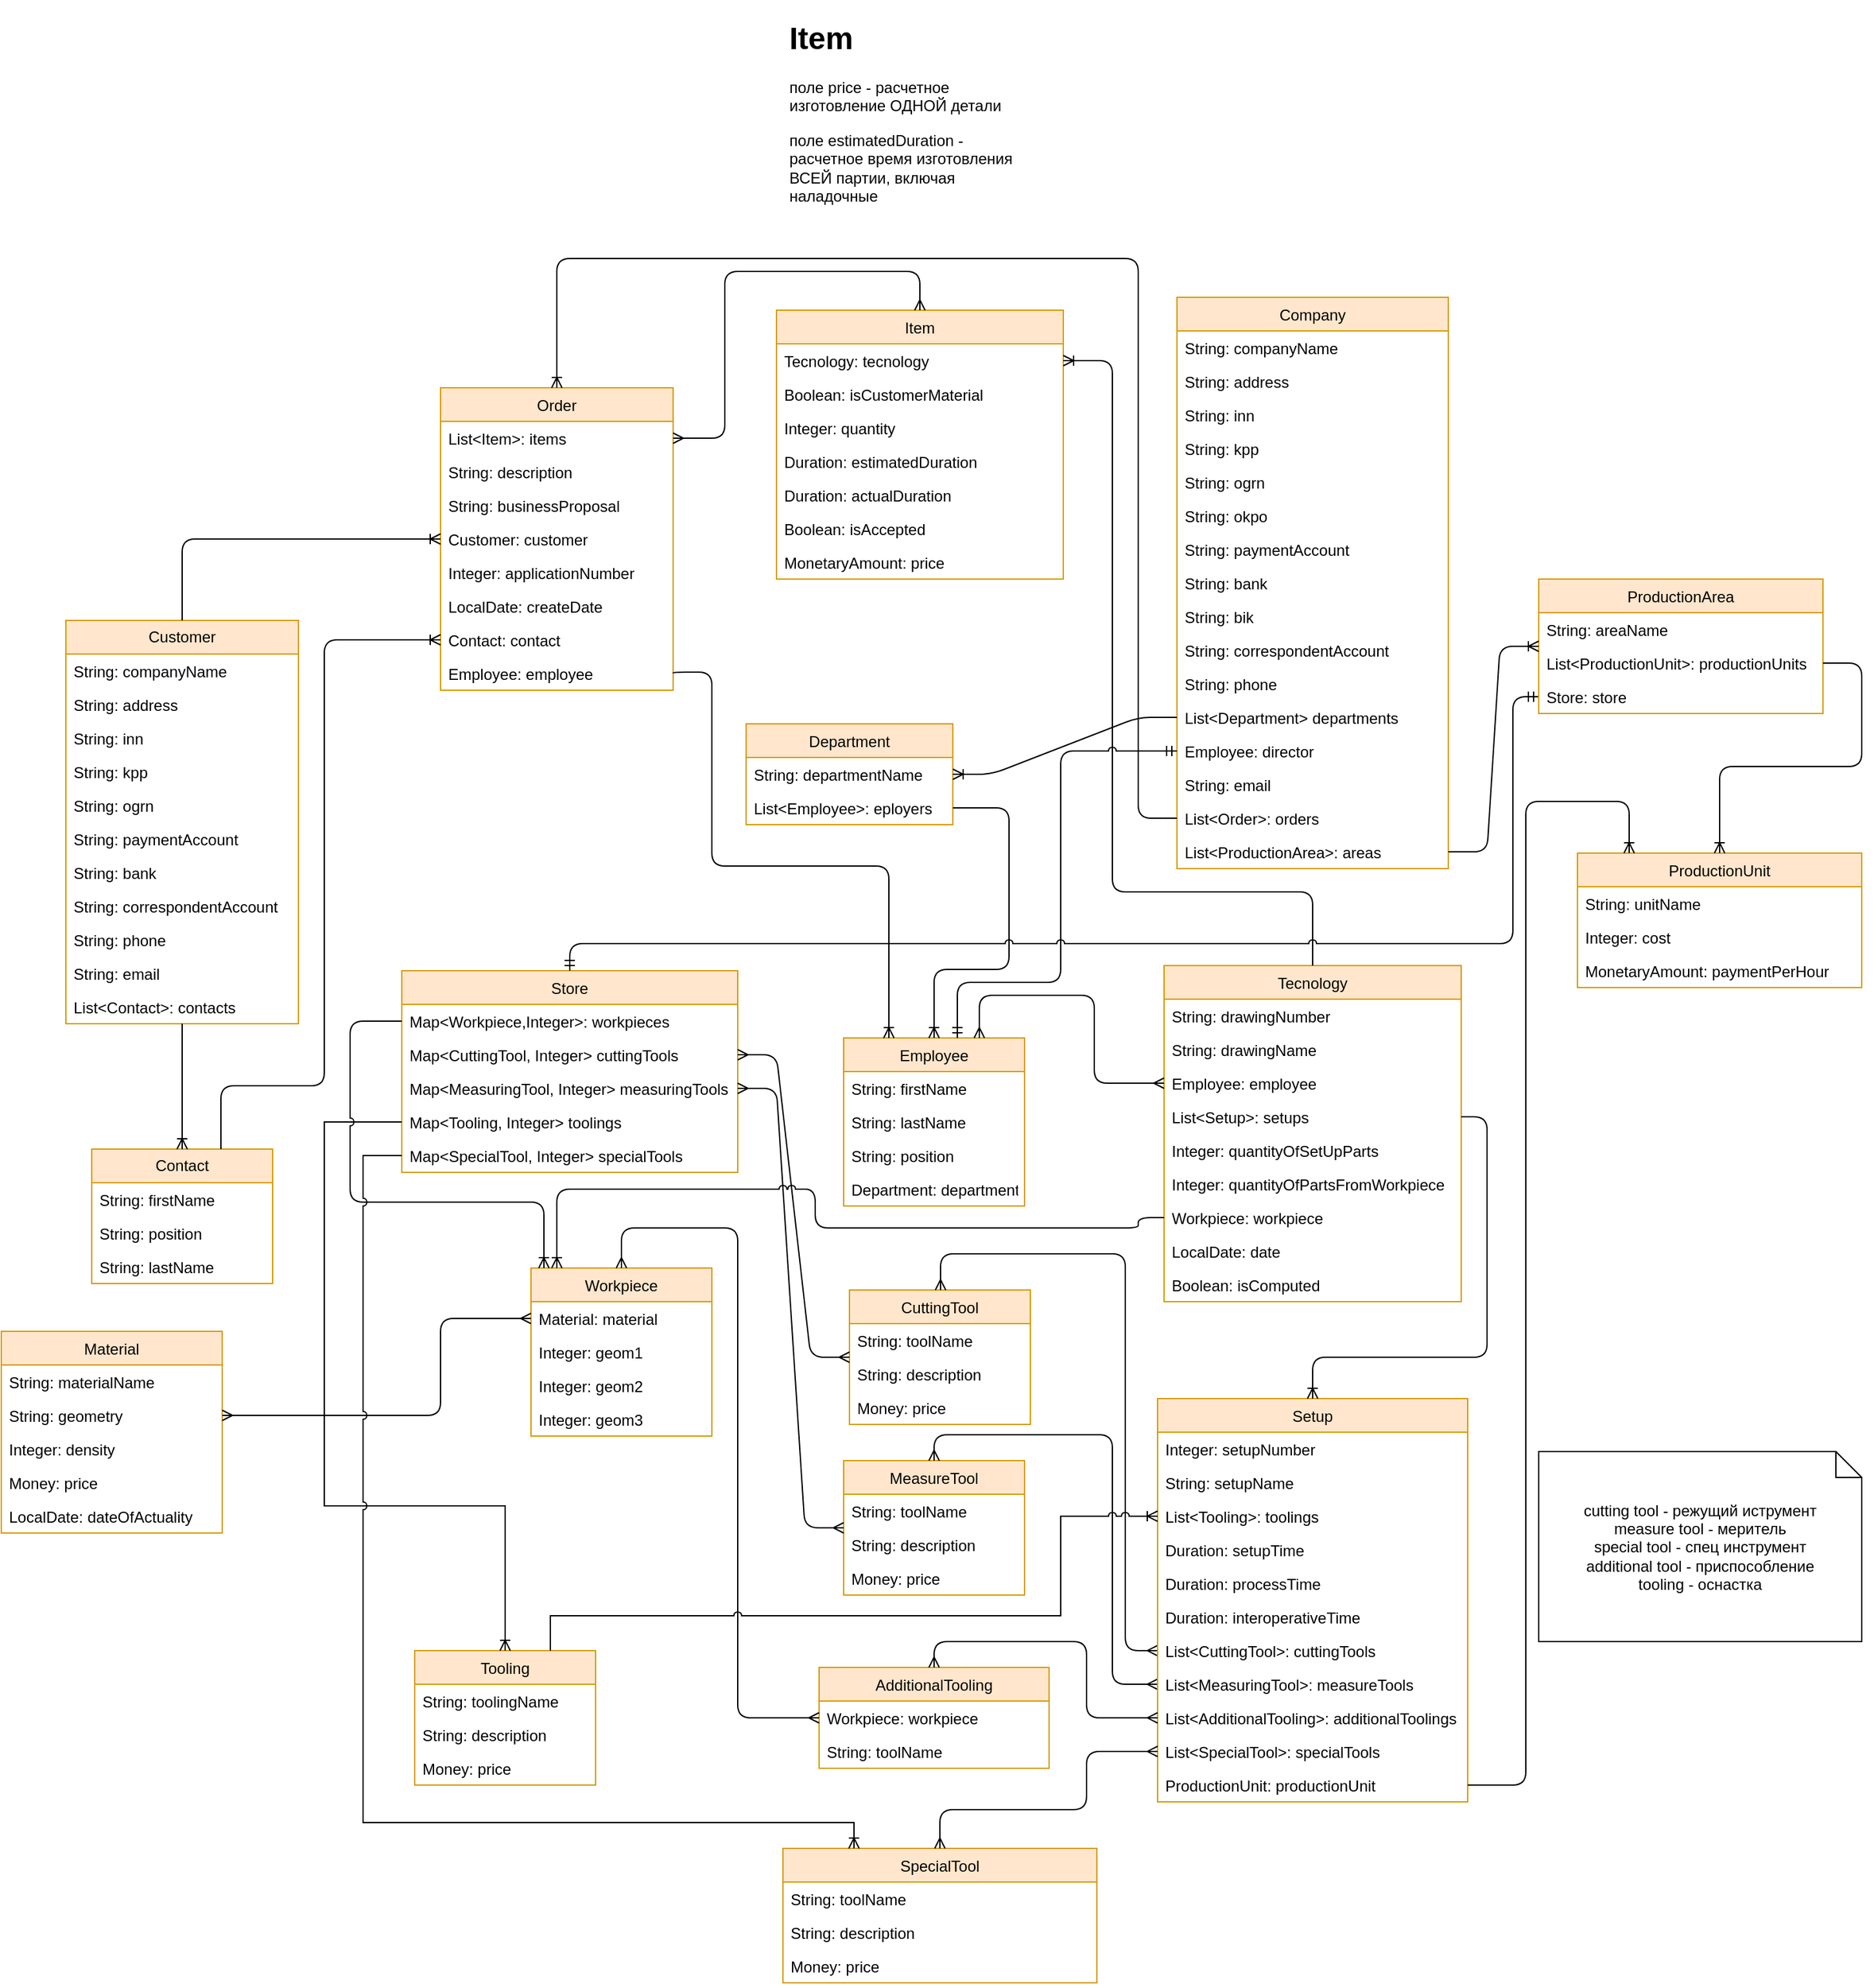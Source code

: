 <mxfile version="21.3.7" type="device">
  <diagram id="e2vLwhPOneZPLbPI2sQy" name="Page-1">
    <mxGraphModel dx="2843" dy="2433" grid="1" gridSize="10" guides="1" tooltips="1" connect="1" arrows="1" fold="1" page="1" pageScale="1" pageWidth="1169" pageHeight="1654" math="0" shadow="0">
      <root>
        <mxCell id="0" />
        <mxCell id="1" parent="0" />
        <mxCell id="n8ERuoMz0wGaSnpFPKBe-1" value="Order" style="swimlane;fontStyle=0;childLayout=stackLayout;horizontal=1;startSize=26;fillColor=#ffe6cc;horizontalStack=0;resizeParent=1;resizeParentMax=0;resizeLast=0;collapsible=1;marginBottom=0;swimlaneLine=1;strokeColor=#d79b00;" parent="1" vertex="1">
          <mxGeometry x="40" y="80" width="180" height="234" as="geometry">
            <mxRectangle x="100" y="100" width="60" height="26" as="alternateBounds" />
          </mxGeometry>
        </mxCell>
        <mxCell id="n8ERuoMz0wGaSnpFPKBe-2" value="List&lt;Item&gt;: items" style="text;strokeColor=none;fillColor=none;align=left;verticalAlign=top;spacingLeft=4;spacingRight=4;overflow=hidden;rotatable=0;points=[[0,0.5],[1,0.5]];portConstraint=eastwest;" parent="n8ERuoMz0wGaSnpFPKBe-1" vertex="1">
          <mxGeometry y="26" width="180" height="26" as="geometry" />
        </mxCell>
        <mxCell id="n8ERuoMz0wGaSnpFPKBe-3" value="String: description" style="text;strokeColor=none;fillColor=none;align=left;verticalAlign=top;spacingLeft=4;spacingRight=4;overflow=hidden;rotatable=0;points=[[0,0.5],[1,0.5]];portConstraint=eastwest;" parent="n8ERuoMz0wGaSnpFPKBe-1" vertex="1">
          <mxGeometry y="52" width="180" height="26" as="geometry" />
        </mxCell>
        <mxCell id="n8ERuoMz0wGaSnpFPKBe-4" value="String: businessProposal" style="text;strokeColor=none;fillColor=none;align=left;verticalAlign=top;spacingLeft=4;spacingRight=4;overflow=hidden;rotatable=0;points=[[0,0.5],[1,0.5]];portConstraint=eastwest;fontColor=#000000;" parent="n8ERuoMz0wGaSnpFPKBe-1" vertex="1">
          <mxGeometry y="78" width="180" height="26" as="geometry" />
        </mxCell>
        <mxCell id="n8ERuoMz0wGaSnpFPKBe-5" value="Customer: customer" style="text;strokeColor=none;fillColor=none;align=left;verticalAlign=top;spacingLeft=4;spacingRight=4;overflow=hidden;rotatable=0;points=[[0,0.5],[1,0.5]];portConstraint=eastwest;fontColor=#000000;" parent="n8ERuoMz0wGaSnpFPKBe-1" vertex="1">
          <mxGeometry y="104" width="180" height="26" as="geometry" />
        </mxCell>
        <mxCell id="n8ERuoMz0wGaSnpFPKBe-11" value="Integer: applicationNumber" style="text;strokeColor=none;fillColor=none;align=left;verticalAlign=top;spacingLeft=4;spacingRight=4;overflow=hidden;rotatable=0;points=[[0,0.5],[1,0.5]];portConstraint=eastwest;fontColor=#000000;" parent="n8ERuoMz0wGaSnpFPKBe-1" vertex="1">
          <mxGeometry y="130" width="180" height="26" as="geometry" />
        </mxCell>
        <mxCell id="qYJSlX8io_cMQXO1sd_D-31" value="LocalDate: createDate" style="text;strokeColor=none;fillColor=none;align=left;verticalAlign=top;spacingLeft=4;spacingRight=4;overflow=hidden;rotatable=0;points=[[0,0.5],[1,0.5]];portConstraint=eastwest;fontColor=#000000;" parent="n8ERuoMz0wGaSnpFPKBe-1" vertex="1">
          <mxGeometry y="156" width="180" height="26" as="geometry" />
        </mxCell>
        <mxCell id="-cLyYRSaxIGc8Vdrkl38-2" value="Contact: contact" style="text;strokeColor=none;fillColor=none;align=left;verticalAlign=top;spacingLeft=4;spacingRight=4;overflow=hidden;rotatable=0;points=[[0,0.5],[1,0.5]];portConstraint=eastwest;fontColor=#000000;" parent="n8ERuoMz0wGaSnpFPKBe-1" vertex="1">
          <mxGeometry y="182" width="180" height="26" as="geometry" />
        </mxCell>
        <mxCell id="Qwl9Rl1eCYx9EYwhhPpN-28" value="Employee: employee" style="text;strokeColor=none;fillColor=none;align=left;verticalAlign=top;spacingLeft=4;spacingRight=4;overflow=hidden;rotatable=0;points=[[0,0.5],[1,0.5]];portConstraint=eastwest;fontColor=#000000;" parent="n8ERuoMz0wGaSnpFPKBe-1" vertex="1">
          <mxGeometry y="208" width="180" height="26" as="geometry" />
        </mxCell>
        <mxCell id="n8ERuoMz0wGaSnpFPKBe-6" value="Item" style="swimlane;fontStyle=0;childLayout=stackLayout;horizontal=1;startSize=26;fillColor=#ffe6cc;horizontalStack=0;resizeParent=1;resizeParentMax=0;resizeLast=0;collapsible=1;marginBottom=0;direction=east;strokeColor=#d79b00;" parent="1" vertex="1">
          <mxGeometry x="300" y="20" width="222" height="208" as="geometry" />
        </mxCell>
        <mxCell id="n8ERuoMz0wGaSnpFPKBe-19" value="Tecnology: tecnology" style="text;strokeColor=none;fillColor=none;align=left;verticalAlign=top;spacingLeft=4;spacingRight=4;overflow=hidden;rotatable=0;points=[[0,0.5],[1,0.5]];portConstraint=eastwest;" parent="n8ERuoMz0wGaSnpFPKBe-6" vertex="1">
          <mxGeometry y="26" width="222" height="26" as="geometry" />
        </mxCell>
        <mxCell id="qYJSlX8io_cMQXO1sd_D-25" value="Boolean: isCustomerMaterial" style="text;strokeColor=none;fillColor=none;align=left;verticalAlign=top;spacingLeft=4;spacingRight=4;overflow=hidden;rotatable=0;points=[[0,0.5],[1,0.5]];portConstraint=eastwest;" parent="n8ERuoMz0wGaSnpFPKBe-6" vertex="1">
          <mxGeometry y="52" width="222" height="26" as="geometry" />
        </mxCell>
        <mxCell id="qYJSlX8io_cMQXO1sd_D-28" value="Integer: quantity" style="text;strokeColor=none;fillColor=none;align=left;verticalAlign=top;spacingLeft=4;spacingRight=4;overflow=hidden;rotatable=0;points=[[0,0.5],[1,0.5]];portConstraint=eastwest;" parent="n8ERuoMz0wGaSnpFPKBe-6" vertex="1">
          <mxGeometry y="78" width="222" height="26" as="geometry" />
        </mxCell>
        <mxCell id="qYJSlX8io_cMQXO1sd_D-32" value="Duration: estimatedDuration" style="text;strokeColor=none;fillColor=none;align=left;verticalAlign=top;spacingLeft=4;spacingRight=4;overflow=hidden;rotatable=0;points=[[0,0.5],[1,0.5]];portConstraint=eastwest;" parent="n8ERuoMz0wGaSnpFPKBe-6" vertex="1">
          <mxGeometry y="104" width="222" height="26" as="geometry" />
        </mxCell>
        <mxCell id="qYJSlX8io_cMQXO1sd_D-36" value="Duration: actualDuration" style="text;strokeColor=none;fillColor=none;align=left;verticalAlign=top;spacingLeft=4;spacingRight=4;overflow=hidden;rotatable=0;points=[[0,0.5],[1,0.5]];portConstraint=eastwest;" parent="n8ERuoMz0wGaSnpFPKBe-6" vertex="1">
          <mxGeometry y="130" width="222" height="26" as="geometry" />
        </mxCell>
        <mxCell id="qYJSlX8io_cMQXO1sd_D-37" value="Boolean: isAccepted" style="text;strokeColor=none;fillColor=none;align=left;verticalAlign=top;spacingLeft=4;spacingRight=4;overflow=hidden;rotatable=0;points=[[0,0.5],[1,0.5]];portConstraint=eastwest;" parent="n8ERuoMz0wGaSnpFPKBe-6" vertex="1">
          <mxGeometry y="156" width="222" height="26" as="geometry" />
        </mxCell>
        <mxCell id="A2TqOeIvu-ZldnTZLAqu-1" value="MonetaryAmount: price" style="text;strokeColor=none;fillColor=none;align=left;verticalAlign=top;spacingLeft=4;spacingRight=4;overflow=hidden;rotatable=0;points=[[0,0.5],[1,0.5]];portConstraint=eastwest;" vertex="1" parent="n8ERuoMz0wGaSnpFPKBe-6">
          <mxGeometry y="182" width="222" height="26" as="geometry" />
        </mxCell>
        <mxCell id="qYJSlX8io_cMQXO1sd_D-9" value="" style="edgeStyle=orthogonalEdgeStyle;fontSize=12;html=1;endArrow=ERmany;startArrow=ERmany;exitX=1;exitY=0.5;exitDx=0;exitDy=0;" parent="1" source="n8ERuoMz0wGaSnpFPKBe-2" target="n8ERuoMz0wGaSnpFPKBe-6" edge="1">
          <mxGeometry width="100" height="100" relative="1" as="geometry">
            <mxPoint x="310" y="280" as="sourcePoint" />
            <mxPoint x="200" y="520" as="targetPoint" />
            <Array as="points">
              <mxPoint x="260" y="119" />
              <mxPoint x="260" y="-10" />
              <mxPoint x="411" y="-10" />
            </Array>
          </mxGeometry>
        </mxCell>
        <mxCell id="qYJSlX8io_cMQXO1sd_D-10" value="Tecnology" style="swimlane;fontStyle=0;childLayout=stackLayout;horizontal=1;startSize=26;fillColor=#ffe6cc;horizontalStack=0;resizeParent=1;resizeParentMax=0;resizeLast=0;collapsible=1;marginBottom=0;fontSize=12;glass=0;comic=0;strokeColor=#d79b00;" parent="1" vertex="1">
          <mxGeometry x="600" y="527" width="230" height="260" as="geometry" />
        </mxCell>
        <mxCell id="qYJSlX8io_cMQXO1sd_D-14" value="String: drawingNumber" style="text;strokeColor=none;fillColor=none;align=left;verticalAlign=top;spacingLeft=4;spacingRight=4;overflow=hidden;rotatable=0;points=[[0,0.5],[1,0.5]];portConstraint=eastwest;" parent="qYJSlX8io_cMQXO1sd_D-10" vertex="1">
          <mxGeometry y="26" width="230" height="26" as="geometry" />
        </mxCell>
        <mxCell id="qYJSlX8io_cMQXO1sd_D-15" value="String: drawingName" style="text;strokeColor=none;fillColor=none;align=left;verticalAlign=top;spacingLeft=4;spacingRight=4;overflow=hidden;rotatable=0;points=[[0,0.5],[1,0.5]];portConstraint=eastwest;" parent="qYJSlX8io_cMQXO1sd_D-10" vertex="1">
          <mxGeometry y="52" width="230" height="26" as="geometry" />
        </mxCell>
        <mxCell id="qYJSlX8io_cMQXO1sd_D-24" value="Employee: employee" style="text;strokeColor=none;fillColor=none;align=left;verticalAlign=top;spacingLeft=4;spacingRight=4;overflow=hidden;rotatable=0;points=[[0,0.5],[1,0.5]];portConstraint=eastwest;" parent="qYJSlX8io_cMQXO1sd_D-10" vertex="1">
          <mxGeometry y="78" width="230" height="26" as="geometry" />
        </mxCell>
        <mxCell id="qYJSlX8io_cMQXO1sd_D-21" value="List&lt;Setup&gt;: setups" style="text;strokeColor=none;fillColor=none;align=left;verticalAlign=top;spacingLeft=4;spacingRight=4;overflow=hidden;rotatable=0;points=[[0,0.5],[1,0.5]];portConstraint=eastwest;" parent="qYJSlX8io_cMQXO1sd_D-10" vertex="1">
          <mxGeometry y="104" width="230" height="26" as="geometry" />
        </mxCell>
        <mxCell id="qYJSlX8io_cMQXO1sd_D-19" value="Integer: quantityOfSetUpParts" style="text;strokeColor=none;fillColor=none;align=left;verticalAlign=top;spacingLeft=4;spacingRight=4;overflow=hidden;rotatable=0;points=[[0,0.5],[1,0.5]];portConstraint=eastwest;" parent="qYJSlX8io_cMQXO1sd_D-10" vertex="1">
          <mxGeometry y="130" width="230" height="26" as="geometry" />
        </mxCell>
        <mxCell id="qYJSlX8io_cMQXO1sd_D-18" value="Integer: quantityOfPartsFromWorkpiece" style="text;strokeColor=none;fillColor=none;align=left;verticalAlign=top;spacingLeft=4;spacingRight=4;overflow=hidden;rotatable=0;points=[[0,0.5],[1,0.5]];portConstraint=eastwest;" parent="qYJSlX8io_cMQXO1sd_D-10" vertex="1">
          <mxGeometry y="156" width="230" height="26" as="geometry" />
        </mxCell>
        <mxCell id="qYJSlX8io_cMQXO1sd_D-17" value="Workpiece: workpiece" style="text;strokeColor=none;fillColor=none;align=left;verticalAlign=top;spacingLeft=4;spacingRight=4;overflow=hidden;rotatable=0;points=[[0,0.5],[1,0.5]];portConstraint=eastwest;" parent="qYJSlX8io_cMQXO1sd_D-10" vertex="1">
          <mxGeometry y="182" width="230" height="26" as="geometry" />
        </mxCell>
        <mxCell id="qYJSlX8io_cMQXO1sd_D-33" value="LocalDate: date" style="text;strokeColor=none;fillColor=none;align=left;verticalAlign=top;spacingLeft=4;spacingRight=4;overflow=hidden;rotatable=0;points=[[0,0.5],[1,0.5]];portConstraint=eastwest;" parent="qYJSlX8io_cMQXO1sd_D-10" vertex="1">
          <mxGeometry y="208" width="230" height="26" as="geometry" />
        </mxCell>
        <mxCell id="qWoinmzPVpNmCgeFVtjN-1" value="Boolean: isComputed" style="text;strokeColor=none;fillColor=none;align=left;verticalAlign=top;spacingLeft=4;spacingRight=4;overflow=hidden;rotatable=0;points=[[0,0.5],[1,0.5]];portConstraint=eastwest;" parent="qYJSlX8io_cMQXO1sd_D-10" vertex="1">
          <mxGeometry y="234" width="230" height="26" as="geometry" />
        </mxCell>
        <mxCell id="qYJSlX8io_cMQXO1sd_D-26" value="" style="edgeStyle=orthogonalEdgeStyle;fontSize=12;html=1;endArrow=ERoneToMany;jumpStyle=arc;exitX=0.5;exitY=0;exitDx=0;exitDy=0;" parent="1" source="qYJSlX8io_cMQXO1sd_D-10" target="n8ERuoMz0wGaSnpFPKBe-19" edge="1">
          <mxGeometry width="100" height="100" relative="1" as="geometry">
            <mxPoint x="590" y="100" as="sourcePoint" />
            <mxPoint x="550" y="280" as="targetPoint" />
            <Array as="points">
              <mxPoint x="715" y="470" />
              <mxPoint x="560" y="470" />
              <mxPoint x="560" y="59" />
            </Array>
          </mxGeometry>
        </mxCell>
        <mxCell id="qYJSlX8io_cMQXO1sd_D-38" value="Material" style="swimlane;fontStyle=0;childLayout=stackLayout;horizontal=1;startSize=26;fillColor=#ffe6cc;horizontalStack=0;resizeParent=1;resizeParentMax=0;resizeLast=0;collapsible=1;marginBottom=0;fontSize=12;strokeColor=#d79b00;" parent="1" vertex="1">
          <mxGeometry x="-300" y="810" width="171" height="156" as="geometry" />
        </mxCell>
        <mxCell id="qYJSlX8io_cMQXO1sd_D-39" value="String: materialName" style="text;strokeColor=none;fillColor=none;align=left;verticalAlign=top;spacingLeft=4;spacingRight=4;overflow=hidden;rotatable=0;points=[[0,0.5],[1,0.5]];portConstraint=eastwest;" parent="qYJSlX8io_cMQXO1sd_D-38" vertex="1">
          <mxGeometry y="26" width="171" height="26" as="geometry" />
        </mxCell>
        <mxCell id="A2TqOeIvu-ZldnTZLAqu-5" value="String: geometry" style="text;strokeColor=none;fillColor=none;align=left;verticalAlign=top;spacingLeft=4;spacingRight=4;overflow=hidden;rotatable=0;points=[[0,0.5],[1,0.5]];portConstraint=eastwest;" vertex="1" parent="qYJSlX8io_cMQXO1sd_D-38">
          <mxGeometry y="52" width="171" height="26" as="geometry" />
        </mxCell>
        <mxCell id="qYJSlX8io_cMQXO1sd_D-40" value="Integer: density" style="text;strokeColor=none;fillColor=none;align=left;verticalAlign=top;spacingLeft=4;spacingRight=4;overflow=hidden;rotatable=0;points=[[0,0.5],[1,0.5]];portConstraint=eastwest;" parent="qYJSlX8io_cMQXO1sd_D-38" vertex="1">
          <mxGeometry y="78" width="171" height="26" as="geometry" />
        </mxCell>
        <mxCell id="qYJSlX8io_cMQXO1sd_D-41" value="Money: price" style="text;strokeColor=none;fillColor=none;align=left;verticalAlign=top;spacingLeft=4;spacingRight=4;overflow=hidden;rotatable=0;points=[[0,0.5],[1,0.5]];portConstraint=eastwest;" parent="qYJSlX8io_cMQXO1sd_D-38" vertex="1">
          <mxGeometry y="104" width="171" height="26" as="geometry" />
        </mxCell>
        <mxCell id="qYJSlX8io_cMQXO1sd_D-43" value="LocalDate: dateOfActuality" style="text;strokeColor=none;fillColor=none;align=left;verticalAlign=top;spacingLeft=4;spacingRight=4;overflow=hidden;rotatable=0;points=[[0,0.5],[1,0.5]];portConstraint=eastwest;" parent="qYJSlX8io_cMQXO1sd_D-38" vertex="1">
          <mxGeometry y="130" width="171" height="26" as="geometry" />
        </mxCell>
        <mxCell id="qYJSlX8io_cMQXO1sd_D-52" value="Employee" style="swimlane;fontStyle=0;childLayout=stackLayout;horizontal=1;startSize=26;fillColor=#ffe6cc;horizontalStack=0;resizeParent=1;resizeParentMax=0;resizeLast=0;collapsible=1;marginBottom=0;fontSize=12;strokeColor=#d79b00;" parent="1" vertex="1">
          <mxGeometry x="352" y="583" width="140" height="130" as="geometry" />
        </mxCell>
        <mxCell id="qYJSlX8io_cMQXO1sd_D-54" value="String: firstName" style="text;strokeColor=none;fillColor=none;align=left;verticalAlign=top;spacingLeft=4;spacingRight=4;overflow=hidden;rotatable=0;points=[[0,0.5],[1,0.5]];portConstraint=eastwest;" parent="qYJSlX8io_cMQXO1sd_D-52" vertex="1">
          <mxGeometry y="26" width="140" height="26" as="geometry" />
        </mxCell>
        <mxCell id="qYJSlX8io_cMQXO1sd_D-55" value="String: lastName" style="text;strokeColor=none;fillColor=none;align=left;verticalAlign=top;spacingLeft=4;spacingRight=4;overflow=hidden;rotatable=0;points=[[0,0.5],[1,0.5]];portConstraint=eastwest;" parent="qYJSlX8io_cMQXO1sd_D-52" vertex="1">
          <mxGeometry y="52" width="140" height="26" as="geometry" />
        </mxCell>
        <mxCell id="qYJSlX8io_cMQXO1sd_D-53" value="String: position" style="text;strokeColor=none;fillColor=none;align=left;verticalAlign=top;spacingLeft=4;spacingRight=4;overflow=hidden;rotatable=0;points=[[0,0.5],[1,0.5]];portConstraint=eastwest;" parent="qYJSlX8io_cMQXO1sd_D-52" vertex="1">
          <mxGeometry y="78" width="140" height="26" as="geometry" />
        </mxCell>
        <mxCell id="qYJSlX8io_cMQXO1sd_D-57" value="Department: department" style="text;strokeColor=none;fillColor=none;align=left;verticalAlign=top;spacingLeft=4;spacingRight=4;overflow=hidden;rotatable=0;points=[[0,0.5],[1,0.5]];portConstraint=eastwest;" parent="qYJSlX8io_cMQXO1sd_D-52" vertex="1">
          <mxGeometry y="104" width="140" height="26" as="geometry" />
        </mxCell>
        <mxCell id="qYJSlX8io_cMQXO1sd_D-56" value="" style="edgeStyle=orthogonalEdgeStyle;fontSize=12;html=1;endArrow=ERmany;startArrow=ERmany;exitX=0.75;exitY=0;exitDx=0;exitDy=0;" parent="1" source="qYJSlX8io_cMQXO1sd_D-52" target="qYJSlX8io_cMQXO1sd_D-24" edge="1">
          <mxGeometry width="100" height="100" relative="1" as="geometry">
            <mxPoint x="520" y="570" as="sourcePoint" />
            <mxPoint x="160" y="690" as="targetPoint" />
            <Array as="points">
              <mxPoint x="457" y="550" />
              <mxPoint x="546" y="550" />
              <mxPoint x="546" y="618" />
            </Array>
          </mxGeometry>
        </mxCell>
        <mxCell id="qYJSlX8io_cMQXO1sd_D-58" value="Department" style="swimlane;fontStyle=0;childLayout=stackLayout;horizontal=1;startSize=26;fillColor=#ffe6cc;horizontalStack=0;resizeParent=1;resizeParentMax=0;resizeLast=0;collapsible=1;marginBottom=0;fontSize=12;strokeColor=#d79b00;" parent="1" vertex="1">
          <mxGeometry x="276.5" y="340" width="160" height="78" as="geometry" />
        </mxCell>
        <mxCell id="qYJSlX8io_cMQXO1sd_D-59" value="String: departmentName" style="text;strokeColor=none;fillColor=none;align=left;verticalAlign=top;spacingLeft=4;spacingRight=4;overflow=hidden;rotatable=0;points=[[0,0.5],[1,0.5]];portConstraint=eastwest;" parent="qYJSlX8io_cMQXO1sd_D-58" vertex="1">
          <mxGeometry y="26" width="160" height="26" as="geometry" />
        </mxCell>
        <mxCell id="qYJSlX8io_cMQXO1sd_D-61" value="List&lt;Employee&gt;: eployers" style="text;strokeColor=none;fillColor=none;align=left;verticalAlign=top;spacingLeft=4;spacingRight=4;overflow=hidden;rotatable=0;points=[[0,0.5],[1,0.5]];portConstraint=eastwest;" parent="qYJSlX8io_cMQXO1sd_D-58" vertex="1">
          <mxGeometry y="52" width="160" height="26" as="geometry" />
        </mxCell>
        <mxCell id="qYJSlX8io_cMQXO1sd_D-62" value="" style="edgeStyle=orthogonalEdgeStyle;fontSize=12;html=1;endArrow=ERoneToMany;rounded=1;entryX=0.5;entryY=0;entryDx=0;entryDy=0;" parent="1" source="qYJSlX8io_cMQXO1sd_D-61" target="qYJSlX8io_cMQXO1sd_D-52" edge="1">
          <mxGeometry width="100" height="100" relative="1" as="geometry">
            <mxPoint x="60" y="810" as="sourcePoint" />
            <mxPoint x="160" y="710" as="targetPoint" />
            <Array as="points">
              <mxPoint x="480" y="405" />
              <mxPoint x="480" y="530" />
              <mxPoint x="422" y="530" />
            </Array>
          </mxGeometry>
        </mxCell>
        <mxCell id="qYJSlX8io_cMQXO1sd_D-63" value="Company" style="swimlane;fontStyle=0;childLayout=stackLayout;horizontal=1;startSize=26;fillColor=#ffe6cc;horizontalStack=0;resizeParent=1;resizeParentMax=0;resizeLast=0;collapsible=1;marginBottom=0;fontSize=12;strokeColor=#d79b00;" parent="1" vertex="1">
          <mxGeometry x="610" y="10" width="210" height="442" as="geometry" />
        </mxCell>
        <mxCell id="qYJSlX8io_cMQXO1sd_D-64" value="String: companyName" style="text;strokeColor=none;fillColor=none;align=left;verticalAlign=top;spacingLeft=4;spacingRight=4;overflow=hidden;rotatable=0;points=[[0,0.5],[1,0.5]];portConstraint=eastwest;" parent="qYJSlX8io_cMQXO1sd_D-63" vertex="1">
          <mxGeometry y="26" width="210" height="26" as="geometry" />
        </mxCell>
        <mxCell id="qYJSlX8io_cMQXO1sd_D-65" value="String: address" style="text;strokeColor=none;fillColor=none;align=left;verticalAlign=top;spacingLeft=4;spacingRight=4;overflow=hidden;rotatable=0;points=[[0,0.5],[1,0.5]];portConstraint=eastwest;" parent="qYJSlX8io_cMQXO1sd_D-63" vertex="1">
          <mxGeometry y="52" width="210" height="26" as="geometry" />
        </mxCell>
        <mxCell id="qYJSlX8io_cMQXO1sd_D-66" value="String: inn" style="text;strokeColor=none;fillColor=none;align=left;verticalAlign=top;spacingLeft=4;spacingRight=4;overflow=hidden;rotatable=0;points=[[0,0.5],[1,0.5]];portConstraint=eastwest;" parent="qYJSlX8io_cMQXO1sd_D-63" vertex="1">
          <mxGeometry y="78" width="210" height="26" as="geometry" />
        </mxCell>
        <mxCell id="qYJSlX8io_cMQXO1sd_D-67" value="String: kpp" style="text;strokeColor=none;fillColor=none;align=left;verticalAlign=top;spacingLeft=4;spacingRight=4;overflow=hidden;rotatable=0;points=[[0,0.5],[1,0.5]];portConstraint=eastwest;" parent="qYJSlX8io_cMQXO1sd_D-63" vertex="1">
          <mxGeometry y="104" width="210" height="26" as="geometry" />
        </mxCell>
        <mxCell id="qYJSlX8io_cMQXO1sd_D-68" value="String: ogrn" style="text;strokeColor=none;fillColor=none;align=left;verticalAlign=top;spacingLeft=4;spacingRight=4;overflow=hidden;rotatable=0;points=[[0,0.5],[1,0.5]];portConstraint=eastwest;" parent="qYJSlX8io_cMQXO1sd_D-63" vertex="1">
          <mxGeometry y="130" width="210" height="26" as="geometry" />
        </mxCell>
        <mxCell id="qYJSlX8io_cMQXO1sd_D-69" value="String: okpo" style="text;strokeColor=none;fillColor=none;align=left;verticalAlign=top;spacingLeft=4;spacingRight=4;overflow=hidden;rotatable=0;points=[[0,0.5],[1,0.5]];portConstraint=eastwest;" parent="qYJSlX8io_cMQXO1sd_D-63" vertex="1">
          <mxGeometry y="156" width="210" height="26" as="geometry" />
        </mxCell>
        <mxCell id="qYJSlX8io_cMQXO1sd_D-70" value="String: paymentAccount" style="text;strokeColor=none;fillColor=none;align=left;verticalAlign=top;spacingLeft=4;spacingRight=4;overflow=hidden;rotatable=0;points=[[0,0.5],[1,0.5]];portConstraint=eastwest;" parent="qYJSlX8io_cMQXO1sd_D-63" vertex="1">
          <mxGeometry y="182" width="210" height="26" as="geometry" />
        </mxCell>
        <mxCell id="qYJSlX8io_cMQXO1sd_D-71" value="String: bank" style="text;strokeColor=none;fillColor=none;align=left;verticalAlign=top;spacingLeft=4;spacingRight=4;overflow=hidden;rotatable=0;points=[[0,0.5],[1,0.5]];portConstraint=eastwest;" parent="qYJSlX8io_cMQXO1sd_D-63" vertex="1">
          <mxGeometry y="208" width="210" height="26" as="geometry" />
        </mxCell>
        <mxCell id="qYJSlX8io_cMQXO1sd_D-72" value="String: bik" style="text;strokeColor=none;fillColor=none;align=left;verticalAlign=top;spacingLeft=4;spacingRight=4;overflow=hidden;rotatable=0;points=[[0,0.5],[1,0.5]];portConstraint=eastwest;" parent="qYJSlX8io_cMQXO1sd_D-63" vertex="1">
          <mxGeometry y="234" width="210" height="26" as="geometry" />
        </mxCell>
        <mxCell id="qYJSlX8io_cMQXO1sd_D-73" value="String: correspondentAccount" style="text;strokeColor=none;fillColor=none;align=left;verticalAlign=top;spacingLeft=4;spacingRight=4;overflow=hidden;rotatable=0;points=[[0,0.5],[1,0.5]];portConstraint=eastwest;" parent="qYJSlX8io_cMQXO1sd_D-63" vertex="1">
          <mxGeometry y="260" width="210" height="26" as="geometry" />
        </mxCell>
        <mxCell id="qYJSlX8io_cMQXO1sd_D-74" value="String: phone" style="text;strokeColor=none;fillColor=none;align=left;verticalAlign=top;spacingLeft=4;spacingRight=4;overflow=hidden;rotatable=0;points=[[0,0.5],[1,0.5]];portConstraint=eastwest;" parent="qYJSlX8io_cMQXO1sd_D-63" vertex="1">
          <mxGeometry y="286" width="210" height="26" as="geometry" />
        </mxCell>
        <mxCell id="qYJSlX8io_cMQXO1sd_D-75" value="List&lt;Department&gt; departments" style="text;strokeColor=none;fillColor=none;align=left;verticalAlign=top;spacingLeft=4;spacingRight=4;overflow=hidden;rotatable=0;points=[[0,0.5],[1,0.5]];portConstraint=eastwest;" parent="qYJSlX8io_cMQXO1sd_D-63" vertex="1">
          <mxGeometry y="312" width="210" height="26" as="geometry" />
        </mxCell>
        <mxCell id="qYJSlX8io_cMQXO1sd_D-76" value="Employee: director" style="text;strokeColor=none;fillColor=none;align=left;verticalAlign=top;spacingLeft=4;spacingRight=4;overflow=hidden;rotatable=0;points=[[0,0.5],[1,0.5]];portConstraint=eastwest;" parent="qYJSlX8io_cMQXO1sd_D-63" vertex="1">
          <mxGeometry y="338" width="210" height="26" as="geometry" />
        </mxCell>
        <mxCell id="qYJSlX8io_cMQXO1sd_D-82" value="String: email" style="text;strokeColor=none;fillColor=none;align=left;verticalAlign=top;spacingLeft=4;spacingRight=4;overflow=hidden;rotatable=0;points=[[0,0.5],[1,0.5]];portConstraint=eastwest;" parent="qYJSlX8io_cMQXO1sd_D-63" vertex="1">
          <mxGeometry y="364" width="210" height="26" as="geometry" />
        </mxCell>
        <mxCell id="qYJSlX8io_cMQXO1sd_D-138" value="List&lt;Order&gt;: orders" style="text;strokeColor=none;fillColor=none;align=left;verticalAlign=top;spacingLeft=4;spacingRight=4;overflow=hidden;rotatable=0;points=[[0,0.5],[1,0.5]];portConstraint=eastwest;" parent="qYJSlX8io_cMQXO1sd_D-63" vertex="1">
          <mxGeometry y="390" width="210" height="26" as="geometry" />
        </mxCell>
        <mxCell id="qYJSlX8io_cMQXO1sd_D-144" value="List&lt;ProductionArea&gt;: areas" style="text;strokeColor=none;fillColor=none;align=left;verticalAlign=top;spacingLeft=4;spacingRight=4;overflow=hidden;rotatable=0;points=[[0,0.5],[1,0.5]];portConstraint=eastwest;" parent="qYJSlX8io_cMQXO1sd_D-63" vertex="1">
          <mxGeometry y="416" width="210" height="26" as="geometry" />
        </mxCell>
        <mxCell id="qYJSlX8io_cMQXO1sd_D-78" value="" style="edgeStyle=entityRelationEdgeStyle;fontSize=12;html=1;endArrow=ERoneToMany;" parent="1" source="qYJSlX8io_cMQXO1sd_D-75" target="qYJSlX8io_cMQXO1sd_D-58" edge="1">
          <mxGeometry width="100" height="100" relative="1" as="geometry">
            <mxPoint x="60" y="860" as="sourcePoint" />
            <mxPoint x="160" y="760" as="targetPoint" />
          </mxGeometry>
        </mxCell>
        <mxCell id="qYJSlX8io_cMQXO1sd_D-81" value="" style="edgeStyle=orthogonalEdgeStyle;fontSize=12;html=1;endArrow=ERmandOne;startArrow=ERmandOne;entryX=0;entryY=0.5;entryDx=0;entryDy=0;jumpStyle=arc;verticalAlign=middle;" parent="1" source="qYJSlX8io_cMQXO1sd_D-52" target="qYJSlX8io_cMQXO1sd_D-76" edge="1">
          <mxGeometry width="100" height="100" relative="1" as="geometry">
            <mxPoint x="500" y="680" as="sourcePoint" />
            <mxPoint x="530" y="710" as="targetPoint" />
            <Array as="points">
              <mxPoint x="440" y="540" />
              <mxPoint x="520" y="540" />
              <mxPoint x="520" y="361" />
            </Array>
          </mxGeometry>
        </mxCell>
        <mxCell id="qYJSlX8io_cMQXO1sd_D-83" value="CuttingTool" style="swimlane;fontStyle=0;childLayout=stackLayout;horizontal=1;startSize=26;fillColor=#ffe6cc;horizontalStack=0;resizeParent=1;resizeParentMax=0;resizeLast=0;collapsible=1;marginBottom=0;fontSize=12;strokeColor=#d79b00;" parent="1" vertex="1">
          <mxGeometry x="356.5" y="778" width="140" height="104" as="geometry" />
        </mxCell>
        <mxCell id="qYJSlX8io_cMQXO1sd_D-84" value="String: toolName" style="text;strokeColor=none;fillColor=none;align=left;verticalAlign=top;spacingLeft=4;spacingRight=4;overflow=hidden;rotatable=0;points=[[0,0.5],[1,0.5]];portConstraint=eastwest;" parent="qYJSlX8io_cMQXO1sd_D-83" vertex="1">
          <mxGeometry y="26" width="140" height="26" as="geometry" />
        </mxCell>
        <mxCell id="qYJSlX8io_cMQXO1sd_D-85" value="String: description" style="text;strokeColor=none;fillColor=none;align=left;verticalAlign=top;spacingLeft=4;spacingRight=4;overflow=hidden;rotatable=0;points=[[0,0.5],[1,0.5]];portConstraint=eastwest;" parent="qYJSlX8io_cMQXO1sd_D-83" vertex="1">
          <mxGeometry y="52" width="140" height="26" as="geometry" />
        </mxCell>
        <mxCell id="qYJSlX8io_cMQXO1sd_D-86" value="Money: price" style="text;strokeColor=none;fillColor=none;align=left;verticalAlign=top;spacingLeft=4;spacingRight=4;overflow=hidden;rotatable=0;points=[[0,0.5],[1,0.5]];portConstraint=eastwest;" parent="qYJSlX8io_cMQXO1sd_D-83" vertex="1">
          <mxGeometry y="78" width="140" height="26" as="geometry" />
        </mxCell>
        <mxCell id="qYJSlX8io_cMQXO1sd_D-88" value="" style="edgeStyle=orthogonalEdgeStyle;fontSize=12;html=1;endArrow=ERmany;startArrow=ERmany;strokeColor=#000000;rounded=1;jumpStyle=arc;comic=0;shadow=0;orthogonalLoop=1;noJump=0;" parent="1" source="qYJSlX8io_cMQXO1sd_D-23" target="qYJSlX8io_cMQXO1sd_D-83" edge="1">
          <mxGeometry width="100" height="100" relative="1" as="geometry">
            <mxPoint x="60" y="1010" as="sourcePoint" />
            <mxPoint x="160" y="910" as="targetPoint" />
            <Array as="points">
              <mxPoint x="570" y="1057" />
              <mxPoint x="570" y="750" />
              <mxPoint x="427" y="750" />
            </Array>
          </mxGeometry>
        </mxCell>
        <mxCell id="qYJSlX8io_cMQXO1sd_D-90" value="MeasureTool" style="swimlane;fontStyle=0;childLayout=stackLayout;horizontal=1;startSize=26;fillColor=#ffe6cc;horizontalStack=0;resizeParent=1;resizeParentMax=0;resizeLast=0;collapsible=1;marginBottom=0;fontSize=12;strokeColor=#d79b00;" parent="1" vertex="1">
          <mxGeometry x="352" y="910" width="140" height="104" as="geometry" />
        </mxCell>
        <mxCell id="qYJSlX8io_cMQXO1sd_D-91" value="String: toolName" style="text;strokeColor=none;fillColor=none;align=left;verticalAlign=top;spacingLeft=4;spacingRight=4;overflow=hidden;rotatable=0;points=[[0,0.5],[1,0.5]];portConstraint=eastwest;" parent="qYJSlX8io_cMQXO1sd_D-90" vertex="1">
          <mxGeometry y="26" width="140" height="26" as="geometry" />
        </mxCell>
        <mxCell id="qYJSlX8io_cMQXO1sd_D-92" value="String: description" style="text;strokeColor=none;fillColor=none;align=left;verticalAlign=top;spacingLeft=4;spacingRight=4;overflow=hidden;rotatable=0;points=[[0,0.5],[1,0.5]];portConstraint=eastwest;" parent="qYJSlX8io_cMQXO1sd_D-90" vertex="1">
          <mxGeometry y="52" width="140" height="26" as="geometry" />
        </mxCell>
        <mxCell id="qYJSlX8io_cMQXO1sd_D-93" value="Money: price" style="text;strokeColor=none;fillColor=none;align=left;verticalAlign=top;spacingLeft=4;spacingRight=4;overflow=hidden;rotatable=0;points=[[0,0.5],[1,0.5]];portConstraint=eastwest;" parent="qYJSlX8io_cMQXO1sd_D-90" vertex="1">
          <mxGeometry y="78" width="140" height="26" as="geometry" />
        </mxCell>
        <mxCell id="qYJSlX8io_cMQXO1sd_D-94" value="" style="edgeStyle=orthogonalEdgeStyle;fontSize=12;html=1;endArrow=ERmany;startArrow=ERmany;shadow=0;strokeColor=#000000;" parent="1" source="qYJSlX8io_cMQXO1sd_D-22" target="qYJSlX8io_cMQXO1sd_D-90" edge="1">
          <mxGeometry width="100" height="100" relative="1" as="geometry">
            <mxPoint x="660" y="820" as="sourcePoint" />
            <mxPoint x="160" y="1010" as="targetPoint" />
            <Array as="points">
              <mxPoint x="560" y="1083" />
              <mxPoint x="560" y="890" />
              <mxPoint x="422" y="890" />
            </Array>
          </mxGeometry>
        </mxCell>
        <mxCell id="qYJSlX8io_cMQXO1sd_D-95" value="Store" style="swimlane;fontStyle=0;childLayout=stackLayout;horizontal=1;startSize=26;fillColor=#ffe6cc;horizontalStack=0;resizeParent=1;resizeParentMax=0;resizeLast=0;collapsible=1;marginBottom=0;fontSize=12;strokeColor=#d79b00;" parent="1" vertex="1">
          <mxGeometry x="10" y="531" width="260" height="156" as="geometry" />
        </mxCell>
        <mxCell id="qYJSlX8io_cMQXO1sd_D-96" value="Map&lt;Workpiece,Integer&gt;: workpieces" style="text;strokeColor=none;fillColor=none;align=left;verticalAlign=top;spacingLeft=4;spacingRight=4;overflow=hidden;rotatable=0;points=[[0,0.5],[1,0.5]];portConstraint=eastwest;" parent="qYJSlX8io_cMQXO1sd_D-95" vertex="1">
          <mxGeometry y="26" width="260" height="26" as="geometry" />
        </mxCell>
        <mxCell id="qYJSlX8io_cMQXO1sd_D-97" value="Map&lt;CuttingTool, Integer&gt; cuttingTools" style="text;strokeColor=none;fillColor=none;align=left;verticalAlign=top;spacingLeft=4;spacingRight=4;overflow=hidden;rotatable=0;points=[[0,0.5],[1,0.5]];portConstraint=eastwest;" parent="qYJSlX8io_cMQXO1sd_D-95" vertex="1">
          <mxGeometry y="52" width="260" height="26" as="geometry" />
        </mxCell>
        <mxCell id="qYJSlX8io_cMQXO1sd_D-98" value="Map&lt;MeasuringTool, Integer&gt; measuringTools" style="text;strokeColor=none;fillColor=none;align=left;verticalAlign=top;spacingLeft=4;spacingRight=4;overflow=hidden;rotatable=0;points=[[0,0.5],[1,0.5]];portConstraint=eastwest;" parent="qYJSlX8io_cMQXO1sd_D-95" vertex="1">
          <mxGeometry y="78" width="260" height="26" as="geometry" />
        </mxCell>
        <mxCell id="fsPhwSQCUlOboSsDo3B6-5" value="Map&lt;Tooling, Integer&gt; toolings" style="text;strokeColor=none;fillColor=none;align=left;verticalAlign=top;spacingLeft=4;spacingRight=4;overflow=hidden;rotatable=0;points=[[0,0.5],[1,0.5]];portConstraint=eastwest;" parent="qYJSlX8io_cMQXO1sd_D-95" vertex="1">
          <mxGeometry y="104" width="260" height="26" as="geometry" />
        </mxCell>
        <mxCell id="fsPhwSQCUlOboSsDo3B6-16" value="Map&lt;SpecialTool, Integer&gt; specialTools" style="text;strokeColor=none;fillColor=none;align=left;verticalAlign=top;spacingLeft=4;spacingRight=4;overflow=hidden;rotatable=0;points=[[0,0.5],[1,0.5]];portConstraint=eastwest;" parent="qYJSlX8io_cMQXO1sd_D-95" vertex="1">
          <mxGeometry y="130" width="260" height="26" as="geometry" />
        </mxCell>
        <mxCell id="qYJSlX8io_cMQXO1sd_D-99" value="" style="edgeStyle=entityRelationEdgeStyle;fontSize=12;html=1;endArrow=ERmany;startArrow=ERmany;shadow=0;strokeColor=#000000;jumpStyle=arc;" parent="1" source="qYJSlX8io_cMQXO1sd_D-98" target="qYJSlX8io_cMQXO1sd_D-90" edge="1">
          <mxGeometry width="100" height="100" relative="1" as="geometry">
            <mxPoint x="160" y="750" as="sourcePoint" />
            <mxPoint x="110" y="1010" as="targetPoint" />
          </mxGeometry>
        </mxCell>
        <mxCell id="qYJSlX8io_cMQXO1sd_D-100" value="" style="edgeStyle=entityRelationEdgeStyle;fontSize=12;html=1;endArrow=ERmany;startArrow=ERmany;shadow=0;strokeColor=#000000;jumpStyle=arc;" parent="1" source="qYJSlX8io_cMQXO1sd_D-97" target="qYJSlX8io_cMQXO1sd_D-83" edge="1">
          <mxGeometry width="100" height="100" relative="1" as="geometry">
            <mxPoint x="150" y="750" as="sourcePoint" />
            <mxPoint x="110" y="1010" as="targetPoint" />
          </mxGeometry>
        </mxCell>
        <mxCell id="qYJSlX8io_cMQXO1sd_D-102" value="" style="edgeStyle=orthogonalEdgeStyle;fontSize=12;html=1;endArrow=ERmandOne;startArrow=ERmandOne;shadow=0;strokeColor=#000000;jumpStyle=arc;exitX=0;exitY=0.5;exitDx=0;exitDy=0;" parent="1" source="fsPhwSQCUlOboSsDo3B6-3" target="qYJSlX8io_cMQXO1sd_D-95" edge="1">
          <mxGeometry width="100" height="100" relative="1" as="geometry">
            <mxPoint x="80" y="710" as="sourcePoint" />
            <mxPoint x="180" y="750" as="targetPoint" />
            <Array as="points">
              <mxPoint x="870" y="319" />
              <mxPoint x="870" y="510" />
              <mxPoint x="140" y="510" />
            </Array>
          </mxGeometry>
        </mxCell>
        <mxCell id="qYJSlX8io_cMQXO1sd_D-103" value="Workpiece" style="swimlane;fontStyle=0;childLayout=stackLayout;horizontal=1;startSize=26;fillColor=#ffe6cc;horizontalStack=0;resizeParent=1;resizeParentMax=0;resizeLast=0;collapsible=1;marginBottom=0;fontSize=12;strokeColor=#d79b00;" parent="1" vertex="1">
          <mxGeometry x="110" y="761" width="140" height="130" as="geometry" />
        </mxCell>
        <mxCell id="qYJSlX8io_cMQXO1sd_D-104" value="Material: material" style="text;strokeColor=none;fillColor=none;align=left;verticalAlign=top;spacingLeft=4;spacingRight=4;overflow=hidden;rotatable=0;points=[[0,0.5],[1,0.5]];portConstraint=eastwest;" parent="qYJSlX8io_cMQXO1sd_D-103" vertex="1">
          <mxGeometry y="26" width="140" height="26" as="geometry" />
        </mxCell>
        <mxCell id="qYJSlX8io_cMQXO1sd_D-106" value="Integer: geom1" style="text;strokeColor=none;fillColor=none;align=left;verticalAlign=top;spacingLeft=4;spacingRight=4;overflow=hidden;rotatable=0;points=[[0,0.5],[1,0.5]];portConstraint=eastwest;" parent="qYJSlX8io_cMQXO1sd_D-103" vertex="1">
          <mxGeometry y="52" width="140" height="26" as="geometry" />
        </mxCell>
        <mxCell id="qYJSlX8io_cMQXO1sd_D-110" value="Integer: geom2&#xa;" style="text;strokeColor=none;fillColor=none;align=left;verticalAlign=top;spacingLeft=4;spacingRight=4;overflow=hidden;rotatable=0;points=[[0,0.5],[1,0.5]];portConstraint=eastwest;" parent="qYJSlX8io_cMQXO1sd_D-103" vertex="1">
          <mxGeometry y="78" width="140" height="26" as="geometry" />
        </mxCell>
        <mxCell id="qYJSlX8io_cMQXO1sd_D-111" value="Integer: geom3" style="text;strokeColor=none;fillColor=none;align=left;verticalAlign=top;spacingLeft=4;spacingRight=4;overflow=hidden;rotatable=0;points=[[0,0.5],[1,0.5]];portConstraint=eastwest;" parent="qYJSlX8io_cMQXO1sd_D-103" vertex="1">
          <mxGeometry y="104" width="140" height="26" as="geometry" />
        </mxCell>
        <mxCell id="qYJSlX8io_cMQXO1sd_D-107" value="" style="edgeStyle=orthogonalEdgeStyle;fontSize=12;html=1;endArrow=ERmany;startArrow=ERmany;shadow=0;strokeColor=#000000;jumpStyle=arc;" parent="1" source="qYJSlX8io_cMQXO1sd_D-104" target="qYJSlX8io_cMQXO1sd_D-38" edge="1">
          <mxGeometry width="100" height="100" relative="1" as="geometry">
            <mxPoint x="220" y="840" as="sourcePoint" />
            <mxPoint x="320" y="740" as="targetPoint" />
            <Array as="points">
              <mxPoint x="40" y="800" />
              <mxPoint x="40" y="875" />
            </Array>
          </mxGeometry>
        </mxCell>
        <mxCell id="qYJSlX8io_cMQXO1sd_D-112" value="Setup" style="swimlane;fontStyle=0;childLayout=stackLayout;horizontal=1;startSize=26;fillColor=#ffe6cc;horizontalStack=0;resizeParent=1;resizeParentMax=0;resizeLast=0;collapsible=1;marginBottom=0;fontSize=12;strokeColor=#d79b00;" parent="1" vertex="1">
          <mxGeometry x="595" y="862" width="240" height="312" as="geometry" />
        </mxCell>
        <mxCell id="qYJSlX8io_cMQXO1sd_D-120" value="Integer: setupNumber" style="text;strokeColor=none;fillColor=none;align=left;verticalAlign=top;spacingLeft=4;spacingRight=4;overflow=hidden;rotatable=0;points=[[0,0.5],[1,0.5]];portConstraint=eastwest;glass=0;" parent="qYJSlX8io_cMQXO1sd_D-112" vertex="1">
          <mxGeometry y="26" width="240" height="26" as="geometry" />
        </mxCell>
        <mxCell id="qYJSlX8io_cMQXO1sd_D-113" value="String: setupName" style="text;strokeColor=none;fillColor=none;align=left;verticalAlign=top;spacingLeft=4;spacingRight=4;overflow=hidden;rotatable=0;points=[[0,0.5],[1,0.5]];portConstraint=eastwest;" parent="qYJSlX8io_cMQXO1sd_D-112" vertex="1">
          <mxGeometry y="52" width="240" height="26" as="geometry" />
        </mxCell>
        <mxCell id="qYJSlX8io_cMQXO1sd_D-114" value="List&lt;Tooling&gt;: toolings" style="text;strokeColor=none;fillColor=none;align=left;verticalAlign=top;spacingLeft=4;spacingRight=4;overflow=hidden;rotatable=0;points=[[0,0.5],[1,0.5]];portConstraint=eastwest;" parent="qYJSlX8io_cMQXO1sd_D-112" vertex="1">
          <mxGeometry y="78" width="240" height="26" as="geometry" />
        </mxCell>
        <mxCell id="qYJSlX8io_cMQXO1sd_D-115" value="Duration: setupTime" style="text;strokeColor=none;fillColor=none;align=left;verticalAlign=top;spacingLeft=4;spacingRight=4;overflow=hidden;rotatable=0;points=[[0,0.5],[1,0.5]];portConstraint=eastwest;" parent="qYJSlX8io_cMQXO1sd_D-112" vertex="1">
          <mxGeometry y="104" width="240" height="26" as="geometry" />
        </mxCell>
        <mxCell id="qYJSlX8io_cMQXO1sd_D-117" value="Duration: processTime" style="text;strokeColor=none;fillColor=none;align=left;verticalAlign=top;spacingLeft=4;spacingRight=4;overflow=hidden;rotatable=0;points=[[0,0.5],[1,0.5]];portConstraint=eastwest;" parent="qYJSlX8io_cMQXO1sd_D-112" vertex="1">
          <mxGeometry y="130" width="240" height="26" as="geometry" />
        </mxCell>
        <mxCell id="qYJSlX8io_cMQXO1sd_D-118" value="Duration: interoperativeTime" style="text;strokeColor=none;fillColor=none;align=left;verticalAlign=top;spacingLeft=4;spacingRight=4;overflow=hidden;rotatable=0;points=[[0,0.5],[1,0.5]];portConstraint=eastwest;" parent="qYJSlX8io_cMQXO1sd_D-112" vertex="1">
          <mxGeometry y="156" width="240" height="26" as="geometry" />
        </mxCell>
        <mxCell id="qYJSlX8io_cMQXO1sd_D-23" value="List&lt;CuttingTool&gt;: cuttingTools" style="text;strokeColor=none;fillColor=none;align=left;verticalAlign=top;spacingLeft=4;spacingRight=4;overflow=hidden;rotatable=0;points=[[0,0.5],[1,0.5]];portConstraint=eastwest;" parent="qYJSlX8io_cMQXO1sd_D-112" vertex="1">
          <mxGeometry y="182" width="240" height="26" as="geometry" />
        </mxCell>
        <mxCell id="qYJSlX8io_cMQXO1sd_D-22" value="List&lt;MeasuringTool&gt;: measureTools" style="text;strokeColor=none;fillColor=none;align=left;verticalAlign=top;spacingLeft=4;spacingRight=4;overflow=hidden;rotatable=0;points=[[0,0.5],[1,0.5]];portConstraint=eastwest;glass=0;" parent="qYJSlX8io_cMQXO1sd_D-112" vertex="1">
          <mxGeometry y="208" width="240" height="26" as="geometry" />
        </mxCell>
        <mxCell id="qYJSlX8io_cMQXO1sd_D-121" value="List&lt;AdditionalTooling&gt;: additionalToolings" style="text;strokeColor=none;fillColor=none;align=left;verticalAlign=top;spacingLeft=4;spacingRight=4;overflow=hidden;rotatable=0;points=[[0,0.5],[1,0.5]];portConstraint=eastwest;" parent="qYJSlX8io_cMQXO1sd_D-112" vertex="1">
          <mxGeometry y="234" width="240" height="26" as="geometry" />
        </mxCell>
        <mxCell id="qYJSlX8io_cMQXO1sd_D-122" value="List&lt;SpecialTool&gt;: specialTools" style="text;strokeColor=none;fillColor=none;align=left;verticalAlign=top;spacingLeft=4;spacingRight=4;overflow=hidden;rotatable=0;points=[[0,0.5],[1,0.5]];portConstraint=eastwest;" parent="qYJSlX8io_cMQXO1sd_D-112" vertex="1">
          <mxGeometry y="260" width="240" height="26" as="geometry" />
        </mxCell>
        <mxCell id="qYJSlX8io_cMQXO1sd_D-153" value="ProductionUnit: productionUnit" style="text;strokeColor=none;fillColor=none;align=left;verticalAlign=top;spacingLeft=4;spacingRight=4;overflow=hidden;rotatable=0;points=[[0,0.5],[1,0.5]];portConstraint=eastwest;" parent="qYJSlX8io_cMQXO1sd_D-112" vertex="1">
          <mxGeometry y="286" width="240" height="26" as="geometry" />
        </mxCell>
        <mxCell id="qYJSlX8io_cMQXO1sd_D-116" value="" style="edgeStyle=orthogonalEdgeStyle;fontSize=12;html=1;endArrow=ERoneToMany;shadow=0;strokeColor=#000000;jumpStyle=arc;" parent="1" source="qYJSlX8io_cMQXO1sd_D-17" target="qYJSlX8io_cMQXO1sd_D-103" edge="1">
          <mxGeometry width="100" height="100" relative="1" as="geometry">
            <mxPoint x="10" y="1110" as="sourcePoint" />
            <mxPoint x="110" y="1010" as="targetPoint" />
            <Array as="points">
              <mxPoint x="580" y="722" />
              <mxPoint x="580" y="730" />
              <mxPoint x="330" y="730" />
              <mxPoint x="330" y="700" />
              <mxPoint x="130" y="700" />
            </Array>
          </mxGeometry>
        </mxCell>
        <mxCell id="qYJSlX8io_cMQXO1sd_D-119" value="" style="edgeStyle=orthogonalEdgeStyle;fontSize=12;html=1;endArrow=ERoneToMany;shadow=0;strokeColor=#000000;entryX=0.5;entryY=0;entryDx=0;entryDy=0;" parent="1" source="qYJSlX8io_cMQXO1sd_D-21" target="qYJSlX8io_cMQXO1sd_D-112" edge="1">
          <mxGeometry width="100" height="100" relative="1" as="geometry">
            <mxPoint x="10" y="1140" as="sourcePoint" />
            <mxPoint x="110" y="1040" as="targetPoint" />
            <Array as="points">
              <mxPoint x="850" y="644" />
              <mxPoint x="850" y="830" />
              <mxPoint x="715" y="830" />
            </Array>
          </mxGeometry>
        </mxCell>
        <mxCell id="qYJSlX8io_cMQXO1sd_D-123" value="AdditionalTooling" style="swimlane;fontStyle=0;childLayout=stackLayout;horizontal=1;startSize=26;fillColor=#ffe6cc;horizontalStack=0;resizeParent=1;resizeParentMax=0;resizeLast=0;collapsible=1;marginBottom=0;fontSize=12;strokeColor=#d79b00;" parent="1" vertex="1">
          <mxGeometry x="333" y="1070" width="178" height="78" as="geometry" />
        </mxCell>
        <mxCell id="qYJSlX8io_cMQXO1sd_D-124" value="Workpiece: workpiece" style="text;strokeColor=none;fillColor=none;align=left;verticalAlign=top;spacingLeft=4;spacingRight=4;overflow=hidden;rotatable=0;points=[[0,0.5],[1,0.5]];portConstraint=eastwest;" parent="qYJSlX8io_cMQXO1sd_D-123" vertex="1">
          <mxGeometry y="26" width="178" height="26" as="geometry" />
        </mxCell>
        <mxCell id="-cLyYRSaxIGc8Vdrkl38-6" value="String: toolName" style="text;strokeColor=none;fillColor=none;align=left;verticalAlign=top;spacingLeft=4;spacingRight=4;overflow=hidden;rotatable=0;points=[[0,0.5],[1,0.5]];portConstraint=eastwest;" parent="qYJSlX8io_cMQXO1sd_D-123" vertex="1">
          <mxGeometry y="52" width="178" height="26" as="geometry" />
        </mxCell>
        <mxCell id="qYJSlX8io_cMQXO1sd_D-129" value="" style="edgeStyle=orthogonalEdgeStyle;fontSize=12;html=1;endArrow=ERmany;startArrow=ERmany;shadow=0;strokeColor=#000000;jumpStyle=arc;" parent="1" source="qYJSlX8io_cMQXO1sd_D-103" target="qYJSlX8io_cMQXO1sd_D-124" edge="1">
          <mxGeometry width="100" height="100" relative="1" as="geometry">
            <mxPoint x="280" y="790" as="sourcePoint" />
            <mxPoint x="280" y="960" as="targetPoint" />
            <Array as="points">
              <mxPoint x="180" y="730" />
              <mxPoint x="270" y="730" />
              <mxPoint x="270" y="1109" />
            </Array>
          </mxGeometry>
        </mxCell>
        <mxCell id="qYJSlX8io_cMQXO1sd_D-131" value="SpecialTool" style="swimlane;fontStyle=0;childLayout=stackLayout;horizontal=1;startSize=26;fillColor=#ffe6cc;horizontalStack=0;resizeParent=1;resizeParentMax=0;resizeLast=0;collapsible=1;marginBottom=0;fontSize=12;strokeColor=#d79b00;" parent="1" vertex="1">
          <mxGeometry x="305" y="1210" width="243" height="104" as="geometry" />
        </mxCell>
        <mxCell id="-cLyYRSaxIGc8Vdrkl38-7" value="String: toolName" style="text;strokeColor=none;fillColor=none;align=left;verticalAlign=top;spacingLeft=4;spacingRight=4;overflow=hidden;rotatable=0;points=[[0,0.5],[1,0.5]];portConstraint=eastwest;" parent="qYJSlX8io_cMQXO1sd_D-131" vertex="1">
          <mxGeometry y="26" width="243" height="26" as="geometry" />
        </mxCell>
        <mxCell id="-cLyYRSaxIGc8Vdrkl38-8" value="String: description" style="text;strokeColor=none;fillColor=none;align=left;verticalAlign=top;spacingLeft=4;spacingRight=4;overflow=hidden;rotatable=0;points=[[0,0.5],[1,0.5]];portConstraint=eastwest;" parent="qYJSlX8io_cMQXO1sd_D-131" vertex="1">
          <mxGeometry y="52" width="243" height="26" as="geometry" />
        </mxCell>
        <mxCell id="-cLyYRSaxIGc8Vdrkl38-9" value="Money: price" style="text;strokeColor=none;fillColor=none;align=left;verticalAlign=top;spacingLeft=4;spacingRight=4;overflow=hidden;rotatable=0;points=[[0,0.5],[1,0.5]];portConstraint=eastwest;" parent="qYJSlX8io_cMQXO1sd_D-131" vertex="1">
          <mxGeometry y="78" width="243" height="26" as="geometry" />
        </mxCell>
        <mxCell id="qYJSlX8io_cMQXO1sd_D-136" value="" style="edgeStyle=orthogonalEdgeStyle;fontSize=12;html=1;endArrow=ERmany;startArrow=ERmany;shadow=0;strokeColor=#000000;" parent="1" source="qYJSlX8io_cMQXO1sd_D-123" target="qYJSlX8io_cMQXO1sd_D-121" edge="1">
          <mxGeometry width="100" height="100" relative="1" as="geometry">
            <mxPoint x="540" y="1198" as="sourcePoint" />
            <mxPoint x="640" y="1098" as="targetPoint" />
            <Array as="points">
              <mxPoint x="422" y="1050" />
              <mxPoint x="540" y="1050" />
              <mxPoint x="540" y="1109" />
            </Array>
          </mxGeometry>
        </mxCell>
        <mxCell id="qYJSlX8io_cMQXO1sd_D-137" value="" style="edgeStyle=orthogonalEdgeStyle;fontSize=12;html=1;endArrow=ERmany;startArrow=ERmany;shadow=0;strokeColor=#000000;" parent="1" source="qYJSlX8io_cMQXO1sd_D-131" target="qYJSlX8io_cMQXO1sd_D-122" edge="1">
          <mxGeometry width="100" height="100" relative="1" as="geometry">
            <mxPoint x="570" y="1220" as="sourcePoint" />
            <mxPoint x="670" y="1120" as="targetPoint" />
            <Array as="points">
              <mxPoint x="427" y="1180" />
              <mxPoint x="540" y="1180" />
              <mxPoint x="540" y="1135" />
            </Array>
          </mxGeometry>
        </mxCell>
        <mxCell id="qYJSlX8io_cMQXO1sd_D-139" value="" style="edgeStyle=orthogonalEdgeStyle;fontSize=12;html=1;endArrow=ERoneToMany;shadow=0;strokeColor=#000000;" parent="1" source="qYJSlX8io_cMQXO1sd_D-138" target="n8ERuoMz0wGaSnpFPKBe-1" edge="1">
          <mxGeometry width="100" height="100" relative="1" as="geometry">
            <mxPoint x="920" y="260" as="sourcePoint" />
            <mxPoint x="1020" y="160" as="targetPoint" />
            <Array as="points">
              <mxPoint x="580" y="413" />
              <mxPoint x="580" y="-20" />
              <mxPoint x="130" y="-20" />
            </Array>
          </mxGeometry>
        </mxCell>
        <mxCell id="qYJSlX8io_cMQXO1sd_D-140" value="ProductionArea" style="swimlane;fontStyle=0;childLayout=stackLayout;horizontal=1;startSize=26;fillColor=#ffe6cc;horizontalStack=0;resizeParent=1;resizeParentMax=0;resizeLast=0;collapsible=1;marginBottom=0;fontSize=12;strokeColor=#d79b00;" parent="1" vertex="1">
          <mxGeometry x="890" y="228" width="220" height="104" as="geometry" />
        </mxCell>
        <mxCell id="qYJSlX8io_cMQXO1sd_D-141" value="String: areaName" style="text;strokeColor=none;fillColor=none;align=left;verticalAlign=top;spacingLeft=4;spacingRight=4;overflow=hidden;rotatable=0;points=[[0,0.5],[1,0.5]];portConstraint=eastwest;" parent="qYJSlX8io_cMQXO1sd_D-140" vertex="1">
          <mxGeometry y="26" width="220" height="26" as="geometry" />
        </mxCell>
        <mxCell id="qYJSlX8io_cMQXO1sd_D-142" value="List&lt;ProductionUnit&gt;: productionUnits" style="text;strokeColor=none;fillColor=none;align=left;verticalAlign=top;spacingLeft=4;spacingRight=4;overflow=hidden;rotatable=0;points=[[0,0.5],[1,0.5]];portConstraint=eastwest;" parent="qYJSlX8io_cMQXO1sd_D-140" vertex="1">
          <mxGeometry y="52" width="220" height="26" as="geometry" />
        </mxCell>
        <mxCell id="fsPhwSQCUlOboSsDo3B6-3" value="Store: store" style="text;strokeColor=none;fillColor=none;align=left;verticalAlign=top;spacingLeft=4;spacingRight=4;overflow=hidden;rotatable=0;points=[[0,0.5],[1,0.5]];portConstraint=eastwest;" parent="qYJSlX8io_cMQXO1sd_D-140" vertex="1">
          <mxGeometry y="78" width="220" height="26" as="geometry" />
        </mxCell>
        <mxCell id="qYJSlX8io_cMQXO1sd_D-145" value="" style="edgeStyle=entityRelationEdgeStyle;fontSize=12;html=1;endArrow=ERoneToMany;shadow=0;strokeColor=#000000;exitX=1;exitY=0.5;exitDx=0;exitDy=0;" parent="1" source="qYJSlX8io_cMQXO1sd_D-144" target="qYJSlX8io_cMQXO1sd_D-140" edge="1">
          <mxGeometry width="100" height="100" relative="1" as="geometry">
            <mxPoint x="920" y="470" as="sourcePoint" />
            <mxPoint x="1020" y="370" as="targetPoint" />
          </mxGeometry>
        </mxCell>
        <mxCell id="qYJSlX8io_cMQXO1sd_D-146" value="ProductionUnit" style="swimlane;fontStyle=0;childLayout=stackLayout;horizontal=1;startSize=26;fillColor=#ffe6cc;horizontalStack=0;resizeParent=1;resizeParentMax=0;resizeLast=0;collapsible=1;marginBottom=0;fontSize=12;strokeColor=#d79b00;" parent="1" vertex="1">
          <mxGeometry x="920" y="440" width="220" height="104" as="geometry" />
        </mxCell>
        <mxCell id="qYJSlX8io_cMQXO1sd_D-147" value="String: unitName" style="text;strokeColor=none;fillColor=none;align=left;verticalAlign=top;spacingLeft=4;spacingRight=4;overflow=hidden;rotatable=0;points=[[0,0.5],[1,0.5]];portConstraint=eastwest;" parent="qYJSlX8io_cMQXO1sd_D-146" vertex="1">
          <mxGeometry y="26" width="220" height="26" as="geometry" />
        </mxCell>
        <mxCell id="nsFnw8IjrfLSAt_kIxbx-1" value="Integer: cost" style="text;strokeColor=none;fillColor=none;align=left;verticalAlign=top;spacingLeft=4;spacingRight=4;overflow=hidden;rotatable=0;points=[[0,0.5],[1,0.5]];portConstraint=eastwest;" parent="qYJSlX8io_cMQXO1sd_D-146" vertex="1">
          <mxGeometry y="52" width="220" height="26" as="geometry" />
        </mxCell>
        <mxCell id="hXkMLd4XhisWJfVcmsDA-1" value="MonetaryAmount: paymentPerHour" style="text;strokeColor=none;fillColor=none;align=left;verticalAlign=top;spacingLeft=4;spacingRight=4;overflow=hidden;rotatable=0;points=[[0,0.5],[1,0.5]];portConstraint=eastwest;" parent="qYJSlX8io_cMQXO1sd_D-146" vertex="1">
          <mxGeometry y="78" width="220" height="26" as="geometry" />
        </mxCell>
        <mxCell id="qYJSlX8io_cMQXO1sd_D-152" value="" style="edgeStyle=orthogonalEdgeStyle;fontSize=12;html=1;endArrow=ERoneToMany;shadow=0;strokeColor=#000000;" parent="1" source="qYJSlX8io_cMQXO1sd_D-142" target="qYJSlX8io_cMQXO1sd_D-146" edge="1">
          <mxGeometry width="100" height="100" relative="1" as="geometry">
            <mxPoint x="960" y="640" as="sourcePoint" />
            <mxPoint x="1060" y="540" as="targetPoint" />
            <Array as="points">
              <mxPoint x="1140" y="293" />
              <mxPoint x="1140" y="373" />
              <mxPoint x="1030" y="373" />
            </Array>
          </mxGeometry>
        </mxCell>
        <mxCell id="qYJSlX8io_cMQXO1sd_D-154" value="" style="edgeStyle=orthogonalEdgeStyle;fontSize=12;html=1;endArrow=ERoneToMany;shadow=0;strokeColor=#000000;" parent="1" source="qYJSlX8io_cMQXO1sd_D-153" target="qYJSlX8io_cMQXO1sd_D-146" edge="1">
          <mxGeometry width="100" height="100" relative="1" as="geometry">
            <mxPoint x="950" y="1050" as="sourcePoint" />
            <mxPoint x="1050" y="950" as="targetPoint" />
            <Array as="points">
              <mxPoint x="880" y="1161" />
              <mxPoint x="880" y="400" />
              <mxPoint x="960" y="400" />
            </Array>
          </mxGeometry>
        </mxCell>
        <mxCell id="fsPhwSQCUlOboSsDo3B6-6" value="Tooling" style="swimlane;fontStyle=0;childLayout=stackLayout;horizontal=1;startSize=26;fillColor=#ffe6cc;horizontalStack=0;resizeParent=1;resizeParentMax=0;resizeLast=0;collapsible=1;marginBottom=0;fontSize=12;strokeColor=#d79b00;" parent="1" vertex="1">
          <mxGeometry x="20" y="1057" width="140" height="104" as="geometry" />
        </mxCell>
        <mxCell id="fsPhwSQCUlOboSsDo3B6-7" value="String: toolingName" style="text;strokeColor=none;fillColor=none;align=left;verticalAlign=top;spacingLeft=4;spacingRight=4;overflow=hidden;rotatable=0;points=[[0,0.5],[1,0.5]];portConstraint=eastwest;" parent="fsPhwSQCUlOboSsDo3B6-6" vertex="1">
          <mxGeometry y="26" width="140" height="26" as="geometry" />
        </mxCell>
        <mxCell id="fsPhwSQCUlOboSsDo3B6-8" value="String: description" style="text;strokeColor=none;fillColor=none;align=left;verticalAlign=top;spacingLeft=4;spacingRight=4;overflow=hidden;rotatable=0;points=[[0,0.5],[1,0.5]];portConstraint=eastwest;" parent="fsPhwSQCUlOboSsDo3B6-6" vertex="1">
          <mxGeometry y="52" width="140" height="26" as="geometry" />
        </mxCell>
        <mxCell id="fsPhwSQCUlOboSsDo3B6-9" value="Money: price" style="text;strokeColor=none;fillColor=none;align=left;verticalAlign=top;spacingLeft=4;spacingRight=4;overflow=hidden;rotatable=0;points=[[0,0.5],[1,0.5]];portConstraint=eastwest;" parent="fsPhwSQCUlOboSsDo3B6-6" vertex="1">
          <mxGeometry y="78" width="140" height="26" as="geometry" />
        </mxCell>
        <mxCell id="fsPhwSQCUlOboSsDo3B6-10" value="" style="edgeStyle=orthogonalEdgeStyle;fontSize=12;html=1;endArrow=ERoneToMany;rounded=0;entryX=0.5;entryY=0;entryDx=0;entryDy=0;exitX=0;exitY=0.5;exitDx=0;exitDy=0;" parent="1" source="fsPhwSQCUlOboSsDo3B6-5" target="fsPhwSQCUlOboSsDo3B6-6" edge="1">
          <mxGeometry width="100" height="100" relative="1" as="geometry">
            <mxPoint x="-20" y="710" as="sourcePoint" />
            <mxPoint x="90" y="900" as="targetPoint" />
            <Array as="points">
              <mxPoint x="-50" y="648" />
              <mxPoint x="-50" y="945" />
              <mxPoint x="90" y="945" />
            </Array>
          </mxGeometry>
        </mxCell>
        <mxCell id="fsPhwSQCUlOboSsDo3B6-11" value="" style="edgeStyle=orthogonalEdgeStyle;fontSize=12;html=1;endArrow=ERoneToMany;rounded=0;exitX=0.75;exitY=0;exitDx=0;exitDy=0;jumpStyle=arc;" parent="1" source="fsPhwSQCUlOboSsDo3B6-6" target="qYJSlX8io_cMQXO1sd_D-114" edge="1">
          <mxGeometry width="100" height="100" relative="1" as="geometry">
            <mxPoint x="190" y="1110" as="sourcePoint" />
            <mxPoint x="290" y="1010" as="targetPoint" />
            <Array as="points">
              <mxPoint x="125" y="1030" />
              <mxPoint x="520" y="1030" />
              <mxPoint x="520" y="953" />
            </Array>
          </mxGeometry>
        </mxCell>
        <mxCell id="fsPhwSQCUlOboSsDo3B6-14" value="" style="edgeStyle=orthogonalEdgeStyle;fontSize=12;html=1;endArrow=ERoneToMany;jumpStyle=arc;shadow=0;rounded=1;" parent="1" source="qYJSlX8io_cMQXO1sd_D-96" target="qYJSlX8io_cMQXO1sd_D-103" edge="1">
          <mxGeometry width="100" height="100" relative="1" as="geometry">
            <mxPoint x="-120" y="830" as="sourcePoint" />
            <mxPoint x="-20" y="730" as="targetPoint" />
            <Array as="points">
              <mxPoint x="-30" y="570" />
              <mxPoint x="-30" y="710" />
              <mxPoint x="120" y="710" />
            </Array>
          </mxGeometry>
        </mxCell>
        <mxCell id="fsPhwSQCUlOboSsDo3B6-15" value="cutting tool - режущий иструмент&lt;br&gt;measure tool - меритель&lt;br&gt;special tool - спец инструмент&lt;br&gt;additional tool - приспособление&lt;br&gt;tooling - оснастка" style="shape=note;size=20;whiteSpace=wrap;html=1;" parent="1" vertex="1">
          <mxGeometry x="890" y="903" width="250" height="147" as="geometry" />
        </mxCell>
        <mxCell id="fsPhwSQCUlOboSsDo3B6-17" value="" style="edgeStyle=orthogonalEdgeStyle;fontSize=12;html=1;endArrow=ERoneToMany;rounded=0;jumpStyle=arc;" parent="1" source="fsPhwSQCUlOboSsDo3B6-16" target="qYJSlX8io_cMQXO1sd_D-131" edge="1">
          <mxGeometry width="100" height="100" relative="1" as="geometry">
            <mxPoint x="90" y="910" as="sourcePoint" />
            <mxPoint x="240" y="1190" as="targetPoint" />
            <Array as="points">
              <mxPoint x="-20" y="674" />
              <mxPoint x="-20" y="1190" />
              <mxPoint x="360" y="1190" />
            </Array>
          </mxGeometry>
        </mxCell>
        <mxCell id="Qwl9Rl1eCYx9EYwhhPpN-1" value="Customer" style="swimlane;fontStyle=0;childLayout=stackLayout;horizontal=1;startSize=26;fillColor=#ffe6cc;horizontalStack=0;resizeParent=1;resizeParentMax=0;resizeLast=0;collapsible=1;marginBottom=0;whiteSpace=wrap;html=1;strokeColor=#d79b00;" parent="1" vertex="1">
          <mxGeometry x="-250" y="260" width="180" height="312" as="geometry" />
        </mxCell>
        <mxCell id="Qwl9Rl1eCYx9EYwhhPpN-5" value="String: companyName" style="text;strokeColor=none;fillColor=none;align=left;verticalAlign=top;spacingLeft=4;spacingRight=4;overflow=hidden;rotatable=0;points=[[0,0.5],[1,0.5]];portConstraint=eastwest;" parent="Qwl9Rl1eCYx9EYwhhPpN-1" vertex="1">
          <mxGeometry y="26" width="180" height="26" as="geometry" />
        </mxCell>
        <mxCell id="Qwl9Rl1eCYx9EYwhhPpN-16" value="String: address" style="text;strokeColor=none;fillColor=none;align=left;verticalAlign=top;spacingLeft=4;spacingRight=4;overflow=hidden;rotatable=0;points=[[0,0.5],[1,0.5]];portConstraint=eastwest;" parent="Qwl9Rl1eCYx9EYwhhPpN-1" vertex="1">
          <mxGeometry y="52" width="180" height="26" as="geometry" />
        </mxCell>
        <mxCell id="Qwl9Rl1eCYx9EYwhhPpN-7" value="String: inn" style="text;strokeColor=none;fillColor=none;align=left;verticalAlign=top;spacingLeft=4;spacingRight=4;overflow=hidden;rotatable=0;points=[[0,0.5],[1,0.5]];portConstraint=eastwest;" parent="Qwl9Rl1eCYx9EYwhhPpN-1" vertex="1">
          <mxGeometry y="78" width="180" height="26" as="geometry" />
        </mxCell>
        <mxCell id="Qwl9Rl1eCYx9EYwhhPpN-8" value="String: kpp" style="text;strokeColor=none;fillColor=none;align=left;verticalAlign=top;spacingLeft=4;spacingRight=4;overflow=hidden;rotatable=0;points=[[0,0.5],[1,0.5]];portConstraint=eastwest;" parent="Qwl9Rl1eCYx9EYwhhPpN-1" vertex="1">
          <mxGeometry y="104" width="180" height="26" as="geometry" />
        </mxCell>
        <mxCell id="Qwl9Rl1eCYx9EYwhhPpN-9" value="String: ogrn" style="text;strokeColor=none;fillColor=none;align=left;verticalAlign=top;spacingLeft=4;spacingRight=4;overflow=hidden;rotatable=0;points=[[0,0.5],[1,0.5]];portConstraint=eastwest;" parent="Qwl9Rl1eCYx9EYwhhPpN-1" vertex="1">
          <mxGeometry y="130" width="180" height="26" as="geometry" />
        </mxCell>
        <mxCell id="Qwl9Rl1eCYx9EYwhhPpN-11" value="String: paymentAccount" style="text;strokeColor=none;fillColor=none;align=left;verticalAlign=top;spacingLeft=4;spacingRight=4;overflow=hidden;rotatable=0;points=[[0,0.5],[1,0.5]];portConstraint=eastwest;" parent="Qwl9Rl1eCYx9EYwhhPpN-1" vertex="1">
          <mxGeometry y="156" width="180" height="26" as="geometry" />
        </mxCell>
        <mxCell id="Qwl9Rl1eCYx9EYwhhPpN-12" value="String: bank" style="text;strokeColor=none;fillColor=none;align=left;verticalAlign=top;spacingLeft=4;spacingRight=4;overflow=hidden;rotatable=0;points=[[0,0.5],[1,0.5]];portConstraint=eastwest;" parent="Qwl9Rl1eCYx9EYwhhPpN-1" vertex="1">
          <mxGeometry y="182" width="180" height="26" as="geometry" />
        </mxCell>
        <mxCell id="Qwl9Rl1eCYx9EYwhhPpN-13" value="String: correspondentAccount" style="text;strokeColor=none;fillColor=none;align=left;verticalAlign=top;spacingLeft=4;spacingRight=4;overflow=hidden;rotatable=0;points=[[0,0.5],[1,0.5]];portConstraint=eastwest;" parent="Qwl9Rl1eCYx9EYwhhPpN-1" vertex="1">
          <mxGeometry y="208" width="180" height="26" as="geometry" />
        </mxCell>
        <mxCell id="Qwl9Rl1eCYx9EYwhhPpN-6" value="String: phone" style="text;strokeColor=none;fillColor=none;align=left;verticalAlign=top;spacingLeft=4;spacingRight=4;overflow=hidden;rotatable=0;points=[[0,0.5],[1,0.5]];portConstraint=eastwest;" parent="Qwl9Rl1eCYx9EYwhhPpN-1" vertex="1">
          <mxGeometry y="234" width="180" height="26" as="geometry" />
        </mxCell>
        <mxCell id="Qwl9Rl1eCYx9EYwhhPpN-14" value="String: email" style="text;strokeColor=none;fillColor=none;align=left;verticalAlign=top;spacingLeft=4;spacingRight=4;overflow=hidden;rotatable=0;points=[[0,0.5],[1,0.5]];portConstraint=eastwest;" parent="Qwl9Rl1eCYx9EYwhhPpN-1" vertex="1">
          <mxGeometry y="260" width="180" height="26" as="geometry" />
        </mxCell>
        <mxCell id="Qwl9Rl1eCYx9EYwhhPpN-18" value="List&lt;Contact&gt;: contacts" style="text;strokeColor=none;fillColor=none;align=left;verticalAlign=top;spacingLeft=4;spacingRight=4;overflow=hidden;rotatable=0;points=[[0,0.5],[1,0.5]];portConstraint=eastwest;" parent="Qwl9Rl1eCYx9EYwhhPpN-1" vertex="1">
          <mxGeometry y="286" width="180" height="26" as="geometry" />
        </mxCell>
        <mxCell id="Qwl9Rl1eCYx9EYwhhPpN-15" value="" style="edgeStyle=orthogonalEdgeStyle;fontSize=12;html=1;endArrow=ERoneToMany;rounded=1;entryX=0;entryY=0.5;entryDx=0;entryDy=0;exitX=0.5;exitY=0;exitDx=0;exitDy=0;" parent="1" source="Qwl9Rl1eCYx9EYwhhPpN-1" target="n8ERuoMz0wGaSnpFPKBe-5" edge="1">
          <mxGeometry width="100" height="100" relative="1" as="geometry">
            <mxPoint x="-80" y="130" as="sourcePoint" />
            <mxPoint x="20" y="30" as="targetPoint" />
          </mxGeometry>
        </mxCell>
        <mxCell id="Qwl9Rl1eCYx9EYwhhPpN-19" value="Contact" style="swimlane;fontStyle=0;childLayout=stackLayout;horizontal=1;startSize=26;fillColor=#ffe6cc;horizontalStack=0;resizeParent=1;resizeParentMax=0;resizeLast=0;collapsible=1;marginBottom=0;whiteSpace=wrap;html=1;strokeColor=#d79b00;" parent="1" vertex="1">
          <mxGeometry x="-230" y="669" width="140" height="104" as="geometry" />
        </mxCell>
        <mxCell id="Qwl9Rl1eCYx9EYwhhPpN-23" value="String: firstName" style="text;strokeColor=none;fillColor=none;align=left;verticalAlign=top;spacingLeft=4;spacingRight=4;overflow=hidden;rotatable=0;points=[[0,0.5],[1,0.5]];portConstraint=eastwest;" parent="Qwl9Rl1eCYx9EYwhhPpN-19" vertex="1">
          <mxGeometry y="26" width="140" height="26" as="geometry" />
        </mxCell>
        <mxCell id="Qwl9Rl1eCYx9EYwhhPpN-25" value="String: position" style="text;strokeColor=none;fillColor=none;align=left;verticalAlign=top;spacingLeft=4;spacingRight=4;overflow=hidden;rotatable=0;points=[[0,0.5],[1,0.5]];portConstraint=eastwest;" parent="Qwl9Rl1eCYx9EYwhhPpN-19" vertex="1">
          <mxGeometry y="52" width="140" height="26" as="geometry" />
        </mxCell>
        <mxCell id="Qwl9Rl1eCYx9EYwhhPpN-26" value="String: lastName" style="text;strokeColor=none;fillColor=none;align=left;verticalAlign=top;spacingLeft=4;spacingRight=4;overflow=hidden;rotatable=0;points=[[0,0.5],[1,0.5]];portConstraint=eastwest;" parent="Qwl9Rl1eCYx9EYwhhPpN-19" vertex="1">
          <mxGeometry y="78" width="140" height="26" as="geometry" />
        </mxCell>
        <mxCell id="Qwl9Rl1eCYx9EYwhhPpN-27" value="" style="edgeStyle=orthogonalEdgeStyle;fontSize=12;html=1;endArrow=ERoneToMany;rounded=1;" parent="1" source="Qwl9Rl1eCYx9EYwhhPpN-18" target="Qwl9Rl1eCYx9EYwhhPpN-19" edge="1">
          <mxGeometry width="100" height="100" relative="1" as="geometry">
            <mxPoint x="-360" y="780" as="sourcePoint" />
            <mxPoint x="-260" y="680" as="targetPoint" />
            <Array as="points">
              <mxPoint x="-160" y="610" />
              <mxPoint x="-160" y="610" />
            </Array>
          </mxGeometry>
        </mxCell>
        <mxCell id="Qwl9Rl1eCYx9EYwhhPpN-29" value="" style="edgeStyle=orthogonalEdgeStyle;fontSize=12;html=1;endArrow=ERoneToMany;rounded=1;entryX=0;entryY=0.5;entryDx=0;entryDy=0;" parent="1" source="Qwl9Rl1eCYx9EYwhhPpN-19" target="-cLyYRSaxIGc8Vdrkl38-2" edge="1">
          <mxGeometry width="100" height="100" relative="1" as="geometry">
            <mxPoint x="-50" y="550" as="sourcePoint" />
            <mxPoint x="50" y="450" as="targetPoint" />
            <Array as="points">
              <mxPoint x="-130" y="620" />
              <mxPoint x="-50" y="620" />
              <mxPoint x="-50" y="275" />
            </Array>
          </mxGeometry>
        </mxCell>
        <mxCell id="-cLyYRSaxIGc8Vdrkl38-1" value="" style="edgeStyle=orthogonalEdgeStyle;fontSize=12;html=1;endArrow=ERoneToMany;rounded=1;entryX=0.25;entryY=0;entryDx=0;entryDy=0;exitX=1;exitY=0.5;exitDx=0;exitDy=0;" parent="1" source="Qwl9Rl1eCYx9EYwhhPpN-28" target="qYJSlX8io_cMQXO1sd_D-52" edge="1">
          <mxGeometry width="100" height="100" relative="1" as="geometry">
            <mxPoint x="240" y="330" as="sourcePoint" />
            <mxPoint x="432" y="593" as="targetPoint" />
            <Array as="points">
              <mxPoint x="220" y="300" />
              <mxPoint x="250" y="300" />
              <mxPoint x="250" y="450" />
              <mxPoint x="387" y="450" />
            </Array>
          </mxGeometry>
        </mxCell>
        <mxCell id="A2TqOeIvu-ZldnTZLAqu-2" value="&lt;h1&gt;Item&lt;/h1&gt;&lt;p&gt;поле price - расчетное изготовление ОДНОЙ детали&lt;/p&gt;&lt;p&gt;поле estimatedDuration - расчетное время изготовления ВСЕЙ партии, включая наладочные&lt;/p&gt;" style="text;html=1;strokeColor=none;fillColor=none;spacing=5;spacingTop=-20;whiteSpace=wrap;overflow=hidden;rounded=0;" vertex="1" parent="1">
          <mxGeometry x="305" y="-210" width="190" height="160" as="geometry" />
        </mxCell>
      </root>
    </mxGraphModel>
  </diagram>
</mxfile>
